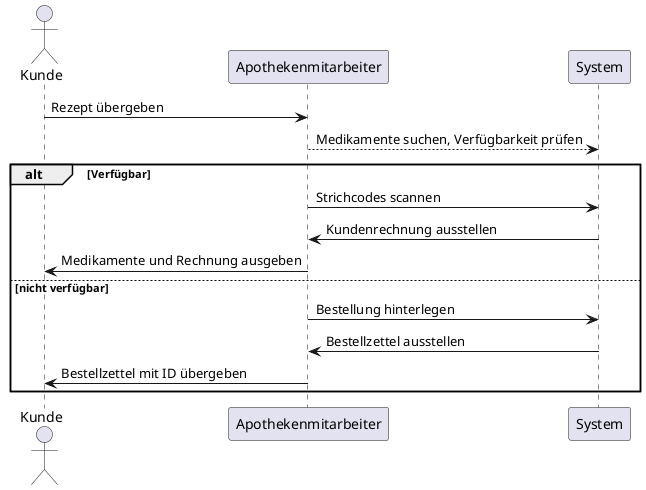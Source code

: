 @startuml UC001
actor Kunde
participant Apothekenmitarbeiter
participant System

  Kunde -> Apothekenmitarbeiter : Rezept übergeben
  Apothekenmitarbeiter --> System : Medikamente suchen, Verfügbarkeit prüfen

  alt Verfügbar
    Apothekenmitarbeiter -> System : Strichcodes scannen
    System -> Apothekenmitarbeiter : Kundenrechnung ausstellen
    Apothekenmitarbeiter -> Kunde :  Medikamente und Rechnung ausgeben

  else nicht verfügbar
    Apothekenmitarbeiter -> System : Bestellung hinterlegen
    System -> Apothekenmitarbeiter : Bestellzettel ausstellen
    Apothekenmitarbeiter -> Kunde : Bestellzettel mit ID übergeben
    end
@enduml
